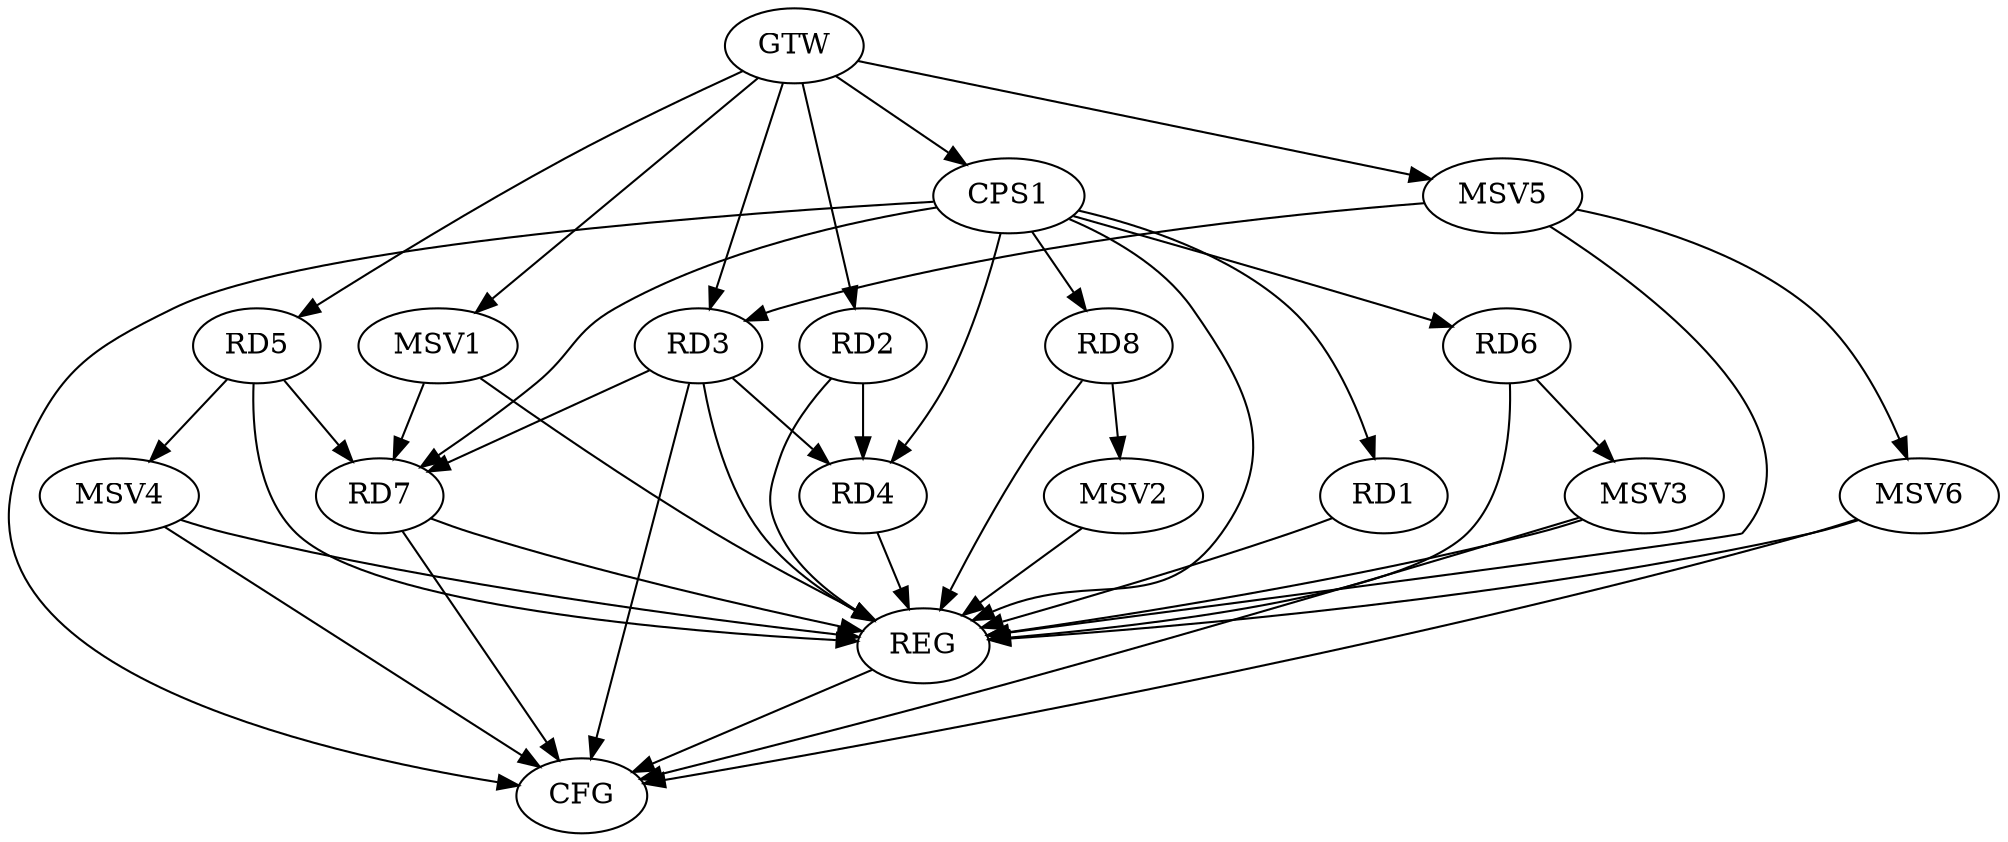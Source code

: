 strict digraph G {
  RD1 [ label="RD1" ];
  RD2 [ label="RD2" ];
  RD3 [ label="RD3" ];
  RD4 [ label="RD4" ];
  RD5 [ label="RD5" ];
  RD6 [ label="RD6" ];
  RD7 [ label="RD7" ];
  RD8 [ label="RD8" ];
  CPS1 [ label="CPS1" ];
  GTW [ label="GTW" ];
  REG [ label="REG" ];
  CFG [ label="CFG" ];
  MSV1 [ label="MSV1" ];
  MSV2 [ label="MSV2" ];
  MSV3 [ label="MSV3" ];
  MSV4 [ label="MSV4" ];
  MSV5 [ label="MSV5" ];
  MSV6 [ label="MSV6" ];
  RD2 -> RD4;
  RD3 -> RD4;
  RD3 -> RD7;
  RD5 -> RD7;
  CPS1 -> RD1;
  CPS1 -> RD4;
  CPS1 -> RD6;
  CPS1 -> RD7;
  CPS1 -> RD8;
  GTW -> RD2;
  GTW -> RD3;
  GTW -> RD5;
  GTW -> CPS1;
  RD1 -> REG;
  RD2 -> REG;
  RD3 -> REG;
  RD4 -> REG;
  RD5 -> REG;
  RD6 -> REG;
  RD7 -> REG;
  RD8 -> REG;
  CPS1 -> REG;
  RD7 -> CFG;
  CPS1 -> CFG;
  RD3 -> CFG;
  REG -> CFG;
  MSV1 -> RD7;
  GTW -> MSV1;
  MSV1 -> REG;
  RD8 -> MSV2;
  MSV2 -> REG;
  RD6 -> MSV3;
  MSV3 -> REG;
  MSV3 -> CFG;
  RD5 -> MSV4;
  MSV4 -> REG;
  MSV4 -> CFG;
  MSV5 -> RD3;
  GTW -> MSV5;
  MSV5 -> REG;
  MSV5 -> MSV6;
  MSV6 -> REG;
  MSV6 -> CFG;
}
